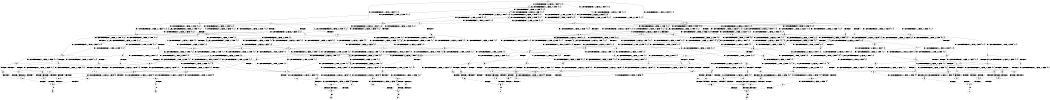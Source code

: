 digraph BCG {
size = "7, 10.5";
center = TRUE;
node [shape = circle];
0 [peripheries = 2];
0 -> 1 [label = "EX !0 !ATOMIC_EXCH_BRANCH (1, +1, TRUE, +0, 2, TRUE) !{0, 1, 2}"];
0 -> 2 [label = "EX !2 !ATOMIC_EXCH_BRANCH (2, +0, FALSE, +0, 1, TRUE) !{0, 1, 2}"];
0 -> 3 [label = "EX !1 !ATOMIC_EXCH_BRANCH (1, +0, FALSE, +0, 1, TRUE) !{0, 1, 2}"];
0 -> 4 [label = "EX !0 !ATOMIC_EXCH_BRANCH (1, +1, TRUE, +0, 2, TRUE) !{0, 1, 2}"];
1 -> 5 [label = "EX !2 !ATOMIC_EXCH_BRANCH (2, +0, FALSE, +0, 1, TRUE) !{0, 1, 2}"];
1 -> 6 [label = "EX !1 !ATOMIC_EXCH_BRANCH (1, +0, FALSE, +0, 1, FALSE) !{0, 1, 2}"];
1 -> 7 [label = "TERMINATE !0"];
2 -> 2 [label = "EX !2 !ATOMIC_EXCH_BRANCH (2, +0, FALSE, +0, 1, TRUE) !{0, 1, 2}"];
2 -> 8 [label = "EX !0 !ATOMIC_EXCH_BRANCH (1, +1, TRUE, +0, 2, TRUE) !{0, 1, 2}"];
2 -> 9 [label = "EX !1 !ATOMIC_EXCH_BRANCH (1, +0, FALSE, +0, 1, TRUE) !{0, 1, 2}"];
2 -> 10 [label = "EX !0 !ATOMIC_EXCH_BRANCH (1, +1, TRUE, +0, 2, TRUE) !{0, 1, 2}"];
3 -> 3 [label = "EX !1 !ATOMIC_EXCH_BRANCH (1, +0, FALSE, +0, 1, TRUE) !{0, 1, 2}"];
3 -> 11 [label = "EX !0 !ATOMIC_EXCH_BRANCH (1, +1, TRUE, +0, 2, TRUE) !{0, 1, 2}"];
3 -> 12 [label = "EX !2 !ATOMIC_EXCH_BRANCH (2, +0, FALSE, +0, 1, TRUE) !{0, 1, 2}"];
3 -> 13 [label = "EX !0 !ATOMIC_EXCH_BRANCH (1, +1, TRUE, +0, 2, TRUE) !{0, 1, 2}"];
4 -> 14 [label = "EX !1 !ATOMIC_EXCH_BRANCH (1, +0, FALSE, +0, 1, FALSE) !{0, 1, 2}"];
4 -> 15 [label = "EX !2 !ATOMIC_EXCH_BRANCH (2, +0, FALSE, +0, 1, TRUE) !{0, 1, 2}"];
4 -> 16 [label = "EX !1 !ATOMIC_EXCH_BRANCH (1, +0, FALSE, +0, 1, FALSE) !{0, 1, 2}"];
4 -> 17 [label = "TERMINATE !0"];
5 -> 5 [label = "EX !2 !ATOMIC_EXCH_BRANCH (2, +0, FALSE, +0, 1, TRUE) !{0, 1, 2}"];
5 -> 18 [label = "EX !1 !ATOMIC_EXCH_BRANCH (1, +0, FALSE, +0, 1, FALSE) !{0, 1, 2}"];
5 -> 19 [label = "TERMINATE !0"];
6 -> 20 [label = "EX !1 !ATOMIC_EXCH_BRANCH (2, +1, TRUE, +0, 3, TRUE) !{0, 1, 2}"];
6 -> 21 [label = "EX !2 !ATOMIC_EXCH_BRANCH (2, +0, FALSE, +0, 1, TRUE) !{0, 1, 2}"];
6 -> 22 [label = "TERMINATE !0"];
7 -> 23 [label = "EX !2 !ATOMIC_EXCH_BRANCH (2, +0, FALSE, +0, 1, TRUE) !{1, 2}"];
7 -> 24 [label = "EX !1 !ATOMIC_EXCH_BRANCH (1, +0, FALSE, +0, 1, FALSE) !{1, 2}"];
7 -> 25 [label = "EX !1 !ATOMIC_EXCH_BRANCH (1, +0, FALSE, +0, 1, FALSE) !{1, 2}"];
8 -> 5 [label = "EX !2 !ATOMIC_EXCH_BRANCH (2, +0, FALSE, +0, 1, TRUE) !{0, 1, 2}"];
8 -> 18 [label = "EX !1 !ATOMIC_EXCH_BRANCH (1, +0, FALSE, +0, 1, FALSE) !{0, 1, 2}"];
8 -> 19 [label = "TERMINATE !0"];
9 -> 9 [label = "EX !1 !ATOMIC_EXCH_BRANCH (1, +0, FALSE, +0, 1, TRUE) !{0, 1, 2}"];
9 -> 12 [label = "EX !2 !ATOMIC_EXCH_BRANCH (2, +0, FALSE, +0, 1, TRUE) !{0, 1, 2}"];
9 -> 26 [label = "EX !0 !ATOMIC_EXCH_BRANCH (1, +1, TRUE, +0, 2, TRUE) !{0, 1, 2}"];
9 -> 27 [label = "EX !0 !ATOMIC_EXCH_BRANCH (1, +1, TRUE, +0, 2, TRUE) !{0, 1, 2}"];
10 -> 28 [label = "EX !1 !ATOMIC_EXCH_BRANCH (1, +0, FALSE, +0, 1, FALSE) !{0, 1, 2}"];
10 -> 15 [label = "EX !2 !ATOMIC_EXCH_BRANCH (2, +0, FALSE, +0, 1, TRUE) !{0, 1, 2}"];
10 -> 29 [label = "EX !1 !ATOMIC_EXCH_BRANCH (1, +0, FALSE, +0, 1, FALSE) !{0, 1, 2}"];
10 -> 30 [label = "TERMINATE !0"];
11 -> 6 [label = "EX !1 !ATOMIC_EXCH_BRANCH (1, +0, FALSE, +0, 1, FALSE) !{0, 1, 2}"];
11 -> 31 [label = "EX !2 !ATOMIC_EXCH_BRANCH (2, +0, FALSE, +0, 1, TRUE) !{0, 1, 2}"];
11 -> 32 [label = "TERMINATE !0"];
12 -> 9 [label = "EX !1 !ATOMIC_EXCH_BRANCH (1, +0, FALSE, +0, 1, TRUE) !{0, 1, 2}"];
12 -> 12 [label = "EX !2 !ATOMIC_EXCH_BRANCH (2, +0, FALSE, +0, 1, TRUE) !{0, 1, 2}"];
12 -> 26 [label = "EX !0 !ATOMIC_EXCH_BRANCH (1, +1, TRUE, +0, 2, TRUE) !{0, 1, 2}"];
12 -> 27 [label = "EX !0 !ATOMIC_EXCH_BRANCH (1, +1, TRUE, +0, 2, TRUE) !{0, 1, 2}"];
13 -> 14 [label = "EX !1 !ATOMIC_EXCH_BRANCH (1, +0, FALSE, +0, 1, FALSE) !{0, 1, 2}"];
13 -> 16 [label = "EX !1 !ATOMIC_EXCH_BRANCH (1, +0, FALSE, +0, 1, FALSE) !{0, 1, 2}"];
13 -> 33 [label = "EX !2 !ATOMIC_EXCH_BRANCH (2, +0, FALSE, +0, 1, TRUE) !{0, 1, 2}"];
13 -> 34 [label = "TERMINATE !0"];
14 -> 35 [label = "EX !2 !ATOMIC_EXCH_BRANCH (2, +0, FALSE, +0, 1, TRUE) !{0, 1, 2}"];
14 -> 36 [label = "EX !1 !ATOMIC_EXCH_BRANCH (2, +1, TRUE, +0, 3, TRUE) !{0, 1, 2}"];
14 -> 37 [label = "EX !2 !ATOMIC_EXCH_BRANCH (2, +0, FALSE, +0, 1, TRUE) !{0, 1, 2}"];
14 -> 38 [label = "TERMINATE !0"];
15 -> 28 [label = "EX !1 !ATOMIC_EXCH_BRANCH (1, +0, FALSE, +0, 1, FALSE) !{0, 1, 2}"];
15 -> 15 [label = "EX !2 !ATOMIC_EXCH_BRANCH (2, +0, FALSE, +0, 1, TRUE) !{0, 1, 2}"];
15 -> 29 [label = "EX !1 !ATOMIC_EXCH_BRANCH (1, +0, FALSE, +0, 1, FALSE) !{0, 1, 2}"];
15 -> 30 [label = "TERMINATE !0"];
16 -> 36 [label = "EX !1 !ATOMIC_EXCH_BRANCH (2, +1, TRUE, +0, 3, TRUE) !{0, 1, 2}"];
16 -> 39 [label = "EX !1 !ATOMIC_EXCH_BRANCH (2, +1, TRUE, +0, 3, TRUE) !{0, 1, 2}"];
16 -> 40 [label = "EX !2 !ATOMIC_EXCH_BRANCH (2, +0, FALSE, +0, 1, TRUE) !{0, 1, 2}"];
16 -> 41 [label = "TERMINATE !0"];
17 -> 42 [label = "EX !2 !ATOMIC_EXCH_BRANCH (2, +0, FALSE, +0, 1, TRUE) !{1, 2}"];
17 -> 43 [label = "EX !1 !ATOMIC_EXCH_BRANCH (1, +0, FALSE, +0, 1, FALSE) !{1, 2}"];
18 -> 44 [label = "EX !1 !ATOMIC_EXCH_BRANCH (2, +1, TRUE, +0, 3, TRUE) !{0, 1, 2}"];
18 -> 21 [label = "EX !2 !ATOMIC_EXCH_BRANCH (2, +0, FALSE, +0, 1, TRUE) !{0, 1, 2}"];
18 -> 45 [label = "TERMINATE !0"];
19 -> 23 [label = "EX !2 !ATOMIC_EXCH_BRANCH (2, +0, FALSE, +0, 1, TRUE) !{1, 2}"];
19 -> 46 [label = "EX !1 !ATOMIC_EXCH_BRANCH (1, +0, FALSE, +0, 1, FALSE) !{1, 2}"];
19 -> 47 [label = "EX !1 !ATOMIC_EXCH_BRANCH (1, +0, FALSE, +0, 1, FALSE) !{1, 2}"];
20 -> 48 [label = "EX !2 !ATOMIC_EXCH_BRANCH (2, +0, FALSE, +0, 1, FALSE) !{0, 1, 2}"];
20 -> 49 [label = "TERMINATE !0"];
20 -> 50 [label = "TERMINATE !1"];
21 -> 44 [label = "EX !1 !ATOMIC_EXCH_BRANCH (2, +1, TRUE, +0, 3, TRUE) !{0, 1, 2}"];
21 -> 21 [label = "EX !2 !ATOMIC_EXCH_BRANCH (2, +0, FALSE, +0, 1, TRUE) !{0, 1, 2}"];
21 -> 45 [label = "TERMINATE !0"];
22 -> 51 [label = "EX !1 !ATOMIC_EXCH_BRANCH (2, +1, TRUE, +0, 3, TRUE) !{1, 2}"];
22 -> 52 [label = "EX !2 !ATOMIC_EXCH_BRANCH (2, +0, FALSE, +0, 1, TRUE) !{1, 2}"];
22 -> 53 [label = "EX !1 !ATOMIC_EXCH_BRANCH (2, +1, TRUE, +0, 3, TRUE) !{1, 2}"];
23 -> 23 [label = "EX !2 !ATOMIC_EXCH_BRANCH (2, +0, FALSE, +0, 1, TRUE) !{1, 2}"];
23 -> 46 [label = "EX !1 !ATOMIC_EXCH_BRANCH (1, +0, FALSE, +0, 1, FALSE) !{1, 2}"];
23 -> 47 [label = "EX !1 !ATOMIC_EXCH_BRANCH (1, +0, FALSE, +0, 1, FALSE) !{1, 2}"];
24 -> 51 [label = "EX !1 !ATOMIC_EXCH_BRANCH (2, +1, TRUE, +0, 3, TRUE) !{1, 2}"];
24 -> 52 [label = "EX !2 !ATOMIC_EXCH_BRANCH (2, +0, FALSE, +0, 1, TRUE) !{1, 2}"];
24 -> 53 [label = "EX !1 !ATOMIC_EXCH_BRANCH (2, +1, TRUE, +0, 3, TRUE) !{1, 2}"];
25 -> 54 [label = "EX !2 !ATOMIC_EXCH_BRANCH (2, +0, FALSE, +0, 1, TRUE) !{1, 2}"];
25 -> 53 [label = "EX !1 !ATOMIC_EXCH_BRANCH (2, +1, TRUE, +0, 3, TRUE) !{1, 2}"];
25 -> 55 [label = "EX !2 !ATOMIC_EXCH_BRANCH (2, +0, FALSE, +0, 1, TRUE) !{1, 2}"];
26 -> 18 [label = "EX !1 !ATOMIC_EXCH_BRANCH (1, +0, FALSE, +0, 1, FALSE) !{0, 1, 2}"];
26 -> 31 [label = "EX !2 !ATOMIC_EXCH_BRANCH (2, +0, FALSE, +0, 1, TRUE) !{0, 1, 2}"];
26 -> 56 [label = "TERMINATE !0"];
27 -> 28 [label = "EX !1 !ATOMIC_EXCH_BRANCH (1, +0, FALSE, +0, 1, FALSE) !{0, 1, 2}"];
27 -> 29 [label = "EX !1 !ATOMIC_EXCH_BRANCH (1, +0, FALSE, +0, 1, FALSE) !{0, 1, 2}"];
27 -> 33 [label = "EX !2 !ATOMIC_EXCH_BRANCH (2, +0, FALSE, +0, 1, TRUE) !{0, 1, 2}"];
27 -> 57 [label = "TERMINATE !0"];
28 -> 35 [label = "EX !2 !ATOMIC_EXCH_BRANCH (2, +0, FALSE, +0, 1, TRUE) !{0, 1, 2}"];
28 -> 58 [label = "EX !1 !ATOMIC_EXCH_BRANCH (2, +1, TRUE, +0, 3, TRUE) !{0, 1, 2}"];
28 -> 37 [label = "EX !2 !ATOMIC_EXCH_BRANCH (2, +0, FALSE, +0, 1, TRUE) !{0, 1, 2}"];
28 -> 59 [label = "TERMINATE !0"];
29 -> 58 [label = "EX !1 !ATOMIC_EXCH_BRANCH (2, +1, TRUE, +0, 3, TRUE) !{0, 1, 2}"];
29 -> 60 [label = "EX !1 !ATOMIC_EXCH_BRANCH (2, +1, TRUE, +0, 3, TRUE) !{0, 1, 2}"];
29 -> 40 [label = "EX !2 !ATOMIC_EXCH_BRANCH (2, +0, FALSE, +0, 1, TRUE) !{0, 1, 2}"];
29 -> 61 [label = "TERMINATE !0"];
30 -> 42 [label = "EX !2 !ATOMIC_EXCH_BRANCH (2, +0, FALSE, +0, 1, TRUE) !{1, 2}"];
30 -> 62 [label = "EX !1 !ATOMIC_EXCH_BRANCH (1, +0, FALSE, +0, 1, FALSE) !{1, 2}"];
31 -> 18 [label = "EX !1 !ATOMIC_EXCH_BRANCH (1, +0, FALSE, +0, 1, FALSE) !{0, 1, 2}"];
31 -> 31 [label = "EX !2 !ATOMIC_EXCH_BRANCH (2, +0, FALSE, +0, 1, TRUE) !{0, 1, 2}"];
31 -> 56 [label = "TERMINATE !0"];
32 -> 24 [label = "EX !1 !ATOMIC_EXCH_BRANCH (1, +0, FALSE, +0, 1, FALSE) !{1, 2}"];
32 -> 63 [label = "EX !2 !ATOMIC_EXCH_BRANCH (2, +0, FALSE, +0, 1, TRUE) !{1, 2}"];
32 -> 25 [label = "EX !1 !ATOMIC_EXCH_BRANCH (1, +0, FALSE, +0, 1, FALSE) !{1, 2}"];
33 -> 28 [label = "EX !1 !ATOMIC_EXCH_BRANCH (1, +0, FALSE, +0, 1, FALSE) !{0, 1, 2}"];
33 -> 29 [label = "EX !1 !ATOMIC_EXCH_BRANCH (1, +0, FALSE, +0, 1, FALSE) !{0, 1, 2}"];
33 -> 33 [label = "EX !2 !ATOMIC_EXCH_BRANCH (2, +0, FALSE, +0, 1, TRUE) !{0, 1, 2}"];
33 -> 57 [label = "TERMINATE !0"];
34 -> 43 [label = "EX !1 !ATOMIC_EXCH_BRANCH (1, +0, FALSE, +0, 1, FALSE) !{1, 2}"];
34 -> 64 [label = "EX !2 !ATOMIC_EXCH_BRANCH (2, +0, FALSE, +0, 1, TRUE) !{1, 2}"];
35 -> 65 [label = "EX !1 !ATOMIC_EXCH_BRANCH (2, +1, TRUE, +0, 3, TRUE) !{0, 1, 2}"];
35 -> 35 [label = "EX !2 !ATOMIC_EXCH_BRANCH (2, +0, FALSE, +0, 1, TRUE) !{0, 1, 2}"];
35 -> 66 [label = "TERMINATE !0"];
36 -> 67 [label = "EX !2 !ATOMIC_EXCH_BRANCH (2, +0, FALSE, +0, 1, FALSE) !{0, 1, 2}"];
36 -> 68 [label = "EX !2 !ATOMIC_EXCH_BRANCH (2, +0, FALSE, +0, 1, FALSE) !{0, 1, 2}"];
36 -> 69 [label = "TERMINATE !0"];
36 -> 70 [label = "TERMINATE !1"];
37 -> 35 [label = "EX !2 !ATOMIC_EXCH_BRANCH (2, +0, FALSE, +0, 1, TRUE) !{0, 1, 2}"];
37 -> 58 [label = "EX !1 !ATOMIC_EXCH_BRANCH (2, +1, TRUE, +0, 3, TRUE) !{0, 1, 2}"];
37 -> 37 [label = "EX !2 !ATOMIC_EXCH_BRANCH (2, +0, FALSE, +0, 1, TRUE) !{0, 1, 2}"];
37 -> 59 [label = "TERMINATE !0"];
38 -> 71 [label = "EX !1 !ATOMIC_EXCH_BRANCH (2, +1, TRUE, +0, 3, TRUE) !{1, 2}"];
38 -> 72 [label = "EX !2 !ATOMIC_EXCH_BRANCH (2, +0, FALSE, +0, 1, TRUE) !{1, 2}"];
39 -> 73 [label = "EX !2 !ATOMIC_EXCH_BRANCH (2, +0, FALSE, +0, 1, FALSE) !{0, 1, 2}"];
39 -> 74 [label = "TERMINATE !0"];
39 -> 75 [label = "TERMINATE !1"];
40 -> 58 [label = "EX !1 !ATOMIC_EXCH_BRANCH (2, +1, TRUE, +0, 3, TRUE) !{0, 1, 2}"];
40 -> 60 [label = "EX !1 !ATOMIC_EXCH_BRANCH (2, +1, TRUE, +0, 3, TRUE) !{0, 1, 2}"];
40 -> 40 [label = "EX !2 !ATOMIC_EXCH_BRANCH (2, +0, FALSE, +0, 1, TRUE) !{0, 1, 2}"];
40 -> 61 [label = "TERMINATE !0"];
41 -> 76 [label = "EX !1 !ATOMIC_EXCH_BRANCH (2, +1, TRUE, +0, 3, TRUE) !{1, 2}"];
41 -> 77 [label = "EX !2 !ATOMIC_EXCH_BRANCH (2, +0, FALSE, +0, 1, TRUE) !{1, 2}"];
42 -> 42 [label = "EX !2 !ATOMIC_EXCH_BRANCH (2, +0, FALSE, +0, 1, TRUE) !{1, 2}"];
42 -> 62 [label = "EX !1 !ATOMIC_EXCH_BRANCH (1, +0, FALSE, +0, 1, FALSE) !{1, 2}"];
43 -> 76 [label = "EX !1 !ATOMIC_EXCH_BRANCH (2, +1, TRUE, +0, 3, TRUE) !{1, 2}"];
43 -> 77 [label = "EX !2 !ATOMIC_EXCH_BRANCH (2, +0, FALSE, +0, 1, TRUE) !{1, 2}"];
44 -> 48 [label = "EX !2 !ATOMIC_EXCH_BRANCH (2, +0, FALSE, +0, 1, FALSE) !{0, 1, 2}"];
44 -> 78 [label = "TERMINATE !0"];
44 -> 79 [label = "TERMINATE !1"];
45 -> 80 [label = "EX !1 !ATOMIC_EXCH_BRANCH (2, +1, TRUE, +0, 3, TRUE) !{1, 2}"];
45 -> 52 [label = "EX !2 !ATOMIC_EXCH_BRANCH (2, +0, FALSE, +0, 1, TRUE) !{1, 2}"];
45 -> 81 [label = "EX !1 !ATOMIC_EXCH_BRANCH (2, +1, TRUE, +0, 3, TRUE) !{1, 2}"];
46 -> 80 [label = "EX !1 !ATOMIC_EXCH_BRANCH (2, +1, TRUE, +0, 3, TRUE) !{1, 2}"];
46 -> 52 [label = "EX !2 !ATOMIC_EXCH_BRANCH (2, +0, FALSE, +0, 1, TRUE) !{1, 2}"];
46 -> 81 [label = "EX !1 !ATOMIC_EXCH_BRANCH (2, +1, TRUE, +0, 3, TRUE) !{1, 2}"];
47 -> 54 [label = "EX !2 !ATOMIC_EXCH_BRANCH (2, +0, FALSE, +0, 1, TRUE) !{1, 2}"];
47 -> 81 [label = "EX !1 !ATOMIC_EXCH_BRANCH (2, +1, TRUE, +0, 3, TRUE) !{1, 2}"];
47 -> 55 [label = "EX !2 !ATOMIC_EXCH_BRANCH (2, +0, FALSE, +0, 1, TRUE) !{1, 2}"];
48 -> 82 [label = "TERMINATE !0"];
48 -> 83 [label = "TERMINATE !2"];
48 -> 84 [label = "TERMINATE !1"];
49 -> 85 [label = "EX !2 !ATOMIC_EXCH_BRANCH (2, +0, FALSE, +0, 1, FALSE) !{1, 2}"];
49 -> 86 [label = "TERMINATE !1"];
50 -> 87 [label = "EX !2 !ATOMIC_EXCH_BRANCH (2, +0, FALSE, +0, 1, FALSE) !{0, 2}"];
50 -> 86 [label = "TERMINATE !0"];
51 -> 85 [label = "EX !2 !ATOMIC_EXCH_BRANCH (2, +0, FALSE, +0, 1, FALSE) !{1, 2}"];
51 -> 86 [label = "TERMINATE !1"];
52 -> 80 [label = "EX !1 !ATOMIC_EXCH_BRANCH (2, +1, TRUE, +0, 3, TRUE) !{1, 2}"];
52 -> 52 [label = "EX !2 !ATOMIC_EXCH_BRANCH (2, +0, FALSE, +0, 1, TRUE) !{1, 2}"];
52 -> 81 [label = "EX !1 !ATOMIC_EXCH_BRANCH (2, +1, TRUE, +0, 3, TRUE) !{1, 2}"];
53 -> 88 [label = "EX !2 !ATOMIC_EXCH_BRANCH (2, +0, FALSE, +0, 1, FALSE) !{1, 2}"];
53 -> 89 [label = "EX !2 !ATOMIC_EXCH_BRANCH (2, +0, FALSE, +0, 1, FALSE) !{1, 2}"];
53 -> 90 [label = "TERMINATE !1"];
54 -> 91 [label = "EX !1 !ATOMIC_EXCH_BRANCH (2, +1, TRUE, +0, 3, TRUE) !{1, 2}"];
54 -> 54 [label = "EX !2 !ATOMIC_EXCH_BRANCH (2, +0, FALSE, +0, 1, TRUE) !{1, 2}"];
54 -> 81 [label = "EX !1 !ATOMIC_EXCH_BRANCH (2, +1, TRUE, +0, 3, TRUE) !{1, 2}"];
55 -> 54 [label = "EX !2 !ATOMIC_EXCH_BRANCH (2, +0, FALSE, +0, 1, TRUE) !{1, 2}"];
55 -> 81 [label = "EX !1 !ATOMIC_EXCH_BRANCH (2, +1, TRUE, +0, 3, TRUE) !{1, 2}"];
55 -> 55 [label = "EX !2 !ATOMIC_EXCH_BRANCH (2, +0, FALSE, +0, 1, TRUE) !{1, 2}"];
56 -> 46 [label = "EX !1 !ATOMIC_EXCH_BRANCH (1, +0, FALSE, +0, 1, FALSE) !{1, 2}"];
56 -> 63 [label = "EX !2 !ATOMIC_EXCH_BRANCH (2, +0, FALSE, +0, 1, TRUE) !{1, 2}"];
56 -> 47 [label = "EX !1 !ATOMIC_EXCH_BRANCH (1, +0, FALSE, +0, 1, FALSE) !{1, 2}"];
57 -> 62 [label = "EX !1 !ATOMIC_EXCH_BRANCH (1, +0, FALSE, +0, 1, FALSE) !{1, 2}"];
57 -> 64 [label = "EX !2 !ATOMIC_EXCH_BRANCH (2, +0, FALSE, +0, 1, TRUE) !{1, 2}"];
58 -> 67 [label = "EX !2 !ATOMIC_EXCH_BRANCH (2, +0, FALSE, +0, 1, FALSE) !{0, 1, 2}"];
58 -> 68 [label = "EX !2 !ATOMIC_EXCH_BRANCH (2, +0, FALSE, +0, 1, FALSE) !{0, 1, 2}"];
58 -> 92 [label = "TERMINATE !0"];
58 -> 93 [label = "TERMINATE !1"];
59 -> 94 [label = "EX !1 !ATOMIC_EXCH_BRANCH (2, +1, TRUE, +0, 3, TRUE) !{1, 2}"];
59 -> 72 [label = "EX !2 !ATOMIC_EXCH_BRANCH (2, +0, FALSE, +0, 1, TRUE) !{1, 2}"];
60 -> 73 [label = "EX !2 !ATOMIC_EXCH_BRANCH (2, +0, FALSE, +0, 1, FALSE) !{0, 1, 2}"];
60 -> 95 [label = "TERMINATE !0"];
60 -> 96 [label = "TERMINATE !1"];
61 -> 97 [label = "EX !1 !ATOMIC_EXCH_BRANCH (2, +1, TRUE, +0, 3, TRUE) !{1, 2}"];
61 -> 77 [label = "EX !2 !ATOMIC_EXCH_BRANCH (2, +0, FALSE, +0, 1, TRUE) !{1, 2}"];
62 -> 97 [label = "EX !1 !ATOMIC_EXCH_BRANCH (2, +1, TRUE, +0, 3, TRUE) !{1, 2}"];
62 -> 77 [label = "EX !2 !ATOMIC_EXCH_BRANCH (2, +0, FALSE, +0, 1, TRUE) !{1, 2}"];
63 -> 46 [label = "EX !1 !ATOMIC_EXCH_BRANCH (1, +0, FALSE, +0, 1, FALSE) !{1, 2}"];
63 -> 63 [label = "EX !2 !ATOMIC_EXCH_BRANCH (2, +0, FALSE, +0, 1, TRUE) !{1, 2}"];
63 -> 47 [label = "EX !1 !ATOMIC_EXCH_BRANCH (1, +0, FALSE, +0, 1, FALSE) !{1, 2}"];
64 -> 62 [label = "EX !1 !ATOMIC_EXCH_BRANCH (1, +0, FALSE, +0, 1, FALSE) !{1, 2}"];
64 -> 64 [label = "EX !2 !ATOMIC_EXCH_BRANCH (2, +0, FALSE, +0, 1, TRUE) !{1, 2}"];
65 -> 67 [label = "EX !2 !ATOMIC_EXCH_BRANCH (2, +0, FALSE, +0, 1, FALSE) !{0, 1, 2}"];
65 -> 98 [label = "TERMINATE !0"];
65 -> 99 [label = "TERMINATE !1"];
66 -> 100 [label = "EX !1 !ATOMIC_EXCH_BRANCH (2, +1, TRUE, +0, 3, TRUE) !{1, 2}"];
66 -> 101 [label = "EX !2 !ATOMIC_EXCH_BRANCH (2, +0, FALSE, +0, 1, TRUE) !{1, 2}"];
67 -> 102 [label = "TERMINATE !0"];
67 -> 103 [label = "TERMINATE !2"];
67 -> 104 [label = "TERMINATE !1"];
68 -> 105 [label = "TERMINATE !0"];
68 -> 106 [label = "TERMINATE !2"];
68 -> 107 [label = "TERMINATE !1"];
69 -> 108 [label = "EX !2 !ATOMIC_EXCH_BRANCH (2, +0, FALSE, +0, 1, FALSE) !{1, 2}"];
69 -> 109 [label = "TERMINATE !1"];
70 -> 110 [label = "EX !2 !ATOMIC_EXCH_BRANCH (2, +0, FALSE, +0, 1, FALSE) !{0, 2}"];
70 -> 109 [label = "TERMINATE !0"];
71 -> 108 [label = "EX !2 !ATOMIC_EXCH_BRANCH (2, +0, FALSE, +0, 1, FALSE) !{1, 2}"];
71 -> 109 [label = "TERMINATE !1"];
72 -> 94 [label = "EX !1 !ATOMIC_EXCH_BRANCH (2, +1, TRUE, +0, 3, TRUE) !{1, 2}"];
72 -> 72 [label = "EX !2 !ATOMIC_EXCH_BRANCH (2, +0, FALSE, +0, 1, TRUE) !{1, 2}"];
73 -> 111 [label = "TERMINATE !0"];
73 -> 112 [label = "TERMINATE !2"];
73 -> 113 [label = "TERMINATE !1"];
74 -> 114 [label = "EX !2 !ATOMIC_EXCH_BRANCH (2, +0, FALSE, +0, 1, FALSE) !{1, 2}"];
74 -> 115 [label = "TERMINATE !1"];
75 -> 116 [label = "EX !2 !ATOMIC_EXCH_BRANCH (2, +0, FALSE, +0, 1, FALSE) !{0, 2}"];
75 -> 115 [label = "TERMINATE !0"];
76 -> 114 [label = "EX !2 !ATOMIC_EXCH_BRANCH (2, +0, FALSE, +0, 1, FALSE) !{1, 2}"];
76 -> 115 [label = "TERMINATE !1"];
77 -> 97 [label = "EX !1 !ATOMIC_EXCH_BRANCH (2, +1, TRUE, +0, 3, TRUE) !{1, 2}"];
77 -> 77 [label = "EX !2 !ATOMIC_EXCH_BRANCH (2, +0, FALSE, +0, 1, TRUE) !{1, 2}"];
78 -> 85 [label = "EX !2 !ATOMIC_EXCH_BRANCH (2, +0, FALSE, +0, 1, FALSE) !{1, 2}"];
78 -> 117 [label = "TERMINATE !1"];
79 -> 87 [label = "EX !2 !ATOMIC_EXCH_BRANCH (2, +0, FALSE, +0, 1, FALSE) !{0, 2}"];
79 -> 117 [label = "TERMINATE !0"];
80 -> 85 [label = "EX !2 !ATOMIC_EXCH_BRANCH (2, +0, FALSE, +0, 1, FALSE) !{1, 2}"];
80 -> 117 [label = "TERMINATE !1"];
81 -> 88 [label = "EX !2 !ATOMIC_EXCH_BRANCH (2, +0, FALSE, +0, 1, FALSE) !{1, 2}"];
81 -> 89 [label = "EX !2 !ATOMIC_EXCH_BRANCH (2, +0, FALSE, +0, 1, FALSE) !{1, 2}"];
81 -> 118 [label = "TERMINATE !1"];
82 -> 119 [label = "TERMINATE !2"];
82 -> 120 [label = "TERMINATE !1"];
83 -> 119 [label = "TERMINATE !0"];
83 -> 121 [label = "TERMINATE !1"];
84 -> 120 [label = "TERMINATE !0"];
84 -> 121 [label = "TERMINATE !2"];
85 -> 119 [label = "TERMINATE !2"];
85 -> 120 [label = "TERMINATE !1"];
86 -> 122 [label = "EX !2 !ATOMIC_EXCH_BRANCH (2, +0, FALSE, +0, 1, FALSE) !{2}"];
86 -> 123 [label = "EX !2 !ATOMIC_EXCH_BRANCH (2, +0, FALSE, +0, 1, FALSE) !{2}"];
87 -> 120 [label = "TERMINATE !0"];
87 -> 121 [label = "TERMINATE !2"];
88 -> 124 [label = "TERMINATE !2"];
88 -> 125 [label = "TERMINATE !1"];
89 -> 126 [label = "TERMINATE !2"];
89 -> 127 [label = "TERMINATE !1"];
90 -> 128 [label = "EX !2 !ATOMIC_EXCH_BRANCH (2, +0, FALSE, +0, 1, FALSE) !{2}"];
91 -> 88 [label = "EX !2 !ATOMIC_EXCH_BRANCH (2, +0, FALSE, +0, 1, FALSE) !{1, 2}"];
91 -> 129 [label = "TERMINATE !1"];
92 -> 108 [label = "EX !2 !ATOMIC_EXCH_BRANCH (2, +0, FALSE, +0, 1, FALSE) !{1, 2}"];
92 -> 130 [label = "TERMINATE !1"];
93 -> 110 [label = "EX !2 !ATOMIC_EXCH_BRANCH (2, +0, FALSE, +0, 1, FALSE) !{0, 2}"];
93 -> 130 [label = "TERMINATE !0"];
94 -> 108 [label = "EX !2 !ATOMIC_EXCH_BRANCH (2, +0, FALSE, +0, 1, FALSE) !{1, 2}"];
94 -> 130 [label = "TERMINATE !1"];
95 -> 114 [label = "EX !2 !ATOMIC_EXCH_BRANCH (2, +0, FALSE, +0, 1, FALSE) !{1, 2}"];
95 -> 131 [label = "TERMINATE !1"];
96 -> 116 [label = "EX !2 !ATOMIC_EXCH_BRANCH (2, +0, FALSE, +0, 1, FALSE) !{0, 2}"];
96 -> 131 [label = "TERMINATE !0"];
97 -> 114 [label = "EX !2 !ATOMIC_EXCH_BRANCH (2, +0, FALSE, +0, 1, FALSE) !{1, 2}"];
97 -> 131 [label = "TERMINATE !1"];
98 -> 132 [label = "EX !2 !ATOMIC_EXCH_BRANCH (2, +0, FALSE, +0, 1, FALSE) !{1, 2}"];
98 -> 133 [label = "TERMINATE !1"];
99 -> 134 [label = "EX !2 !ATOMIC_EXCH_BRANCH (2, +0, FALSE, +0, 1, FALSE) !{0, 2}"];
99 -> 133 [label = "TERMINATE !0"];
100 -> 132 [label = "EX !2 !ATOMIC_EXCH_BRANCH (2, +0, FALSE, +0, 1, FALSE) !{1, 2}"];
100 -> 133 [label = "TERMINATE !1"];
101 -> 100 [label = "EX !1 !ATOMIC_EXCH_BRANCH (2, +1, TRUE, +0, 3, TRUE) !{1, 2}"];
101 -> 101 [label = "EX !2 !ATOMIC_EXCH_BRANCH (2, +0, FALSE, +0, 1, TRUE) !{1, 2}"];
102 -> 135 [label = "TERMINATE !2"];
102 -> 136 [label = "TERMINATE !1"];
103 -> 135 [label = "TERMINATE !0"];
103 -> 137 [label = "TERMINATE !1"];
104 -> 136 [label = "TERMINATE !0"];
104 -> 137 [label = "TERMINATE !2"];
105 -> 138 [label = "TERMINATE !2"];
105 -> 139 [label = "TERMINATE !1"];
106 -> 138 [label = "TERMINATE !0"];
106 -> 140 [label = "TERMINATE !1"];
107 -> 139 [label = "TERMINATE !0"];
107 -> 140 [label = "TERMINATE !2"];
108 -> 138 [label = "TERMINATE !2"];
108 -> 139 [label = "TERMINATE !1"];
109 -> 141 [label = "EX !2 !ATOMIC_EXCH_BRANCH (2, +0, FALSE, +0, 1, FALSE) !{2}"];
110 -> 139 [label = "TERMINATE !0"];
110 -> 140 [label = "TERMINATE !2"];
111 -> 142 [label = "TERMINATE !2"];
111 -> 143 [label = "TERMINATE !1"];
112 -> 142 [label = "TERMINATE !0"];
112 -> 144 [label = "TERMINATE !1"];
113 -> 143 [label = "TERMINATE !0"];
113 -> 144 [label = "TERMINATE !2"];
114 -> 142 [label = "TERMINATE !2"];
114 -> 143 [label = "TERMINATE !1"];
115 -> 145 [label = "EX !2 !ATOMIC_EXCH_BRANCH (2, +0, FALSE, +0, 1, FALSE) !{2}"];
116 -> 143 [label = "TERMINATE !0"];
116 -> 144 [label = "TERMINATE !2"];
117 -> 122 [label = "EX !2 !ATOMIC_EXCH_BRANCH (2, +0, FALSE, +0, 1, FALSE) !{2}"];
117 -> 123 [label = "EX !2 !ATOMIC_EXCH_BRANCH (2, +0, FALSE, +0, 1, FALSE) !{2}"];
118 -> 128 [label = "EX !2 !ATOMIC_EXCH_BRANCH (2, +0, FALSE, +0, 1, FALSE) !{2}"];
119 -> 146 [label = "TERMINATE !1"];
120 -> 146 [label = "TERMINATE !2"];
121 -> 146 [label = "TERMINATE !0"];
122 -> 146 [label = "TERMINATE !2"];
123 -> 147 [label = "TERMINATE !2"];
124 -> 148 [label = "TERMINATE !1"];
125 -> 148 [label = "TERMINATE !2"];
126 -> 149 [label = "TERMINATE !1"];
127 -> 149 [label = "TERMINATE !2"];
128 -> 149 [label = "TERMINATE !2"];
129 -> 150 [label = "EX !2 !ATOMIC_EXCH_BRANCH (2, +0, FALSE, +0, 1, FALSE) !{2}"];
130 -> 141 [label = "EX !2 !ATOMIC_EXCH_BRANCH (2, +0, FALSE, +0, 1, FALSE) !{2}"];
131 -> 145 [label = "EX !2 !ATOMIC_EXCH_BRANCH (2, +0, FALSE, +0, 1, FALSE) !{2}"];
132 -> 135 [label = "TERMINATE !2"];
132 -> 136 [label = "TERMINATE !1"];
133 -> 151 [label = "EX !2 !ATOMIC_EXCH_BRANCH (2, +0, FALSE, +0, 1, FALSE) !{2}"];
134 -> 136 [label = "TERMINATE !0"];
134 -> 137 [label = "TERMINATE !2"];
135 -> 152 [label = "TERMINATE !1"];
136 -> 152 [label = "TERMINATE !2"];
137 -> 152 [label = "TERMINATE !0"];
138 -> 153 [label = "TERMINATE !1"];
139 -> 153 [label = "TERMINATE !2"];
140 -> 153 [label = "TERMINATE !0"];
141 -> 153 [label = "TERMINATE !2"];
142 -> 154 [label = "TERMINATE !1"];
143 -> 154 [label = "TERMINATE !2"];
144 -> 154 [label = "TERMINATE !0"];
145 -> 154 [label = "TERMINATE !2"];
146 -> 155 [label = "exit"];
147 -> 156 [label = "exit"];
148 -> 157 [label = "exit"];
149 -> 158 [label = "exit"];
150 -> 148 [label = "TERMINATE !2"];
151 -> 152 [label = "TERMINATE !2"];
152 -> 159 [label = "exit"];
153 -> 160 [label = "exit"];
154 -> 161 [label = "exit"];
}
